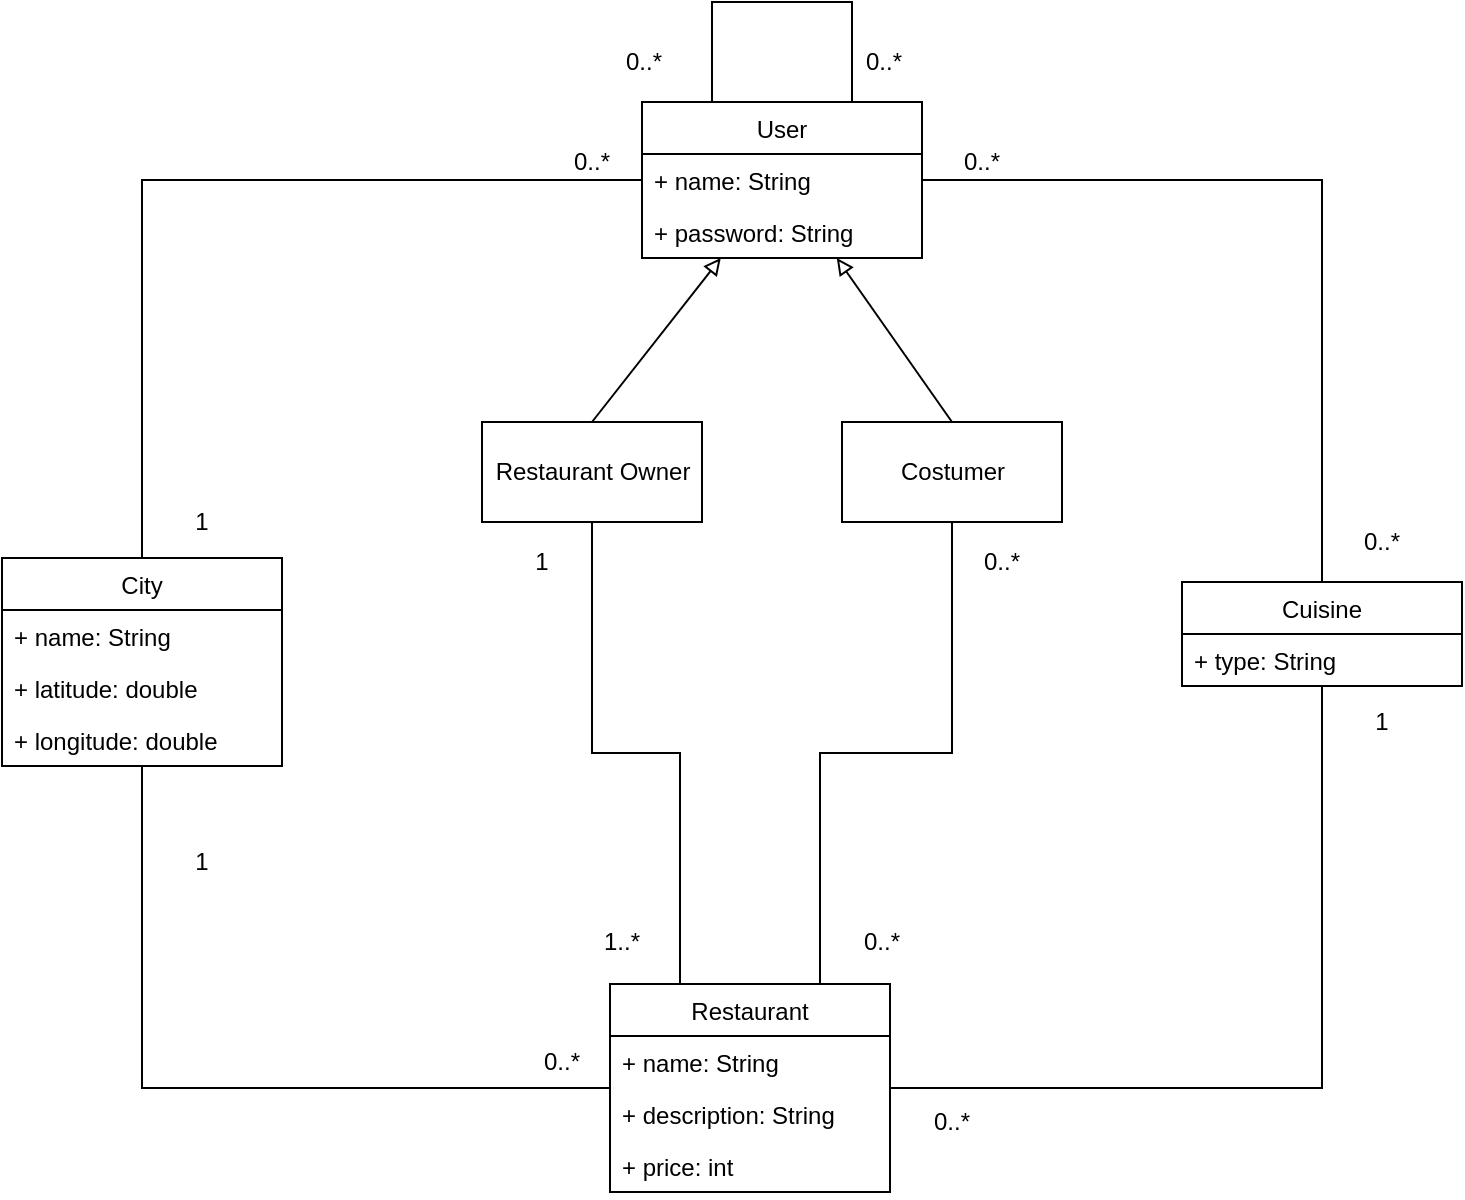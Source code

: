 <mxfile version="12.1.0" type="device" pages="3"><diagram id="7zDVnnWjsR-BoNhKVwcQ" name="Page-1"><mxGraphModel dx="1681" dy="1659" grid="1" gridSize="10" guides="1" tooltips="1" connect="1" arrows="1" fold="1" page="1" pageScale="1" pageWidth="827" pageHeight="1169" math="0" shadow="0"><root><mxCell id="0"/><mxCell id="1" parent="0"/><mxCell id="i-cu7JivkZhU1WcwD_Rd-4" style="edgeStyle=none;rounded=0;orthogonalLoop=1;jettySize=auto;html=1;exitX=0.5;exitY=0;exitDx=0;exitDy=0;endArrow=block;endFill=0;fontSize=12;" parent="1" source="i-cu7JivkZhU1WcwD_Rd-2" target="jAowE2UNMXIYMA4io6as-1" edge="1"><mxGeometry relative="1" as="geometry"/></mxCell><mxCell id="i-cu7JivkZhU1WcwD_Rd-2" value="Restaurant Owner" style="html=1;fontSize=12;" parent="1" vertex="1"><mxGeometry x="210" y="200" width="110" height="50" as="geometry"/></mxCell><mxCell id="i-cu7JivkZhU1WcwD_Rd-5" style="edgeStyle=none;rounded=0;orthogonalLoop=1;jettySize=auto;html=1;exitX=0.5;exitY=0;exitDx=0;exitDy=0;endArrow=block;endFill=0;fontSize=12;" parent="1" source="i-cu7JivkZhU1WcwD_Rd-3" target="jAowE2UNMXIYMA4io6as-1" edge="1"><mxGeometry relative="1" as="geometry"/></mxCell><mxCell id="i-cu7JivkZhU1WcwD_Rd-3" value="Costumer" style="html=1;fontSize=12;" parent="1" vertex="1"><mxGeometry x="390" y="200" width="110" height="50" as="geometry"/></mxCell><mxCell id="i-cu7JivkZhU1WcwD_Rd-10" style="edgeStyle=orthogonalEdgeStyle;rounded=0;orthogonalLoop=1;jettySize=auto;html=1;exitX=1;exitY=0.5;exitDx=0;exitDy=0;endArrow=none;endFill=0;fontSize=12;" parent="1" source="jAowE2UNMXIYMA4io6as-1" target="jAowE2UNMXIYMA4io6as-13" edge="1"><mxGeometry relative="1" as="geometry"/></mxCell><mxCell id="i-cu7JivkZhU1WcwD_Rd-11" style="edgeStyle=orthogonalEdgeStyle;rounded=0;orthogonalLoop=1;jettySize=auto;html=1;exitX=0;exitY=0.5;exitDx=0;exitDy=0;endArrow=none;endFill=0;fontSize=12;" parent="1" source="jAowE2UNMXIYMA4io6as-1" target="jAowE2UNMXIYMA4io6as-9" edge="1"><mxGeometry relative="1" as="geometry"/></mxCell><mxCell id="jAowE2UNMXIYMA4io6as-1" value="User" style="swimlane;fontStyle=0;childLayout=stackLayout;horizontal=1;startSize=26;fillColor=none;horizontalStack=0;resizeParent=1;resizeParentMax=0;resizeLast=0;collapsible=1;marginBottom=0;" parent="1" vertex="1"><mxGeometry x="290" y="40" width="140" height="78" as="geometry"/></mxCell><mxCell id="jAowE2UNMXIYMA4io6as-2" value="+ name: String " style="text;strokeColor=none;fillColor=none;align=left;verticalAlign=top;spacingLeft=4;spacingRight=4;overflow=hidden;rotatable=0;points=[[0,0.5],[1,0.5]];portConstraint=eastwest;" parent="jAowE2UNMXIYMA4io6as-1" vertex="1"><mxGeometry y="26" width="140" height="26" as="geometry"/></mxCell><mxCell id="jAowE2UNMXIYMA4io6as-3" value="+ password: String" style="text;strokeColor=none;fillColor=none;align=left;verticalAlign=top;spacingLeft=4;spacingRight=4;overflow=hidden;rotatable=0;points=[[0,0.5],[1,0.5]];portConstraint=eastwest;" parent="jAowE2UNMXIYMA4io6as-1" vertex="1"><mxGeometry y="52" width="140" height="26" as="geometry"/></mxCell><mxCell id="i-cu7JivkZhU1WcwD_Rd-6" style="edgeStyle=orthogonalEdgeStyle;rounded=0;orthogonalLoop=1;jettySize=auto;html=1;exitX=0.25;exitY=0;exitDx=0;exitDy=0;entryX=0.5;entryY=1;entryDx=0;entryDy=0;endArrow=none;endFill=0;fontSize=12;" parent="1" source="jAowE2UNMXIYMA4io6as-5" target="i-cu7JivkZhU1WcwD_Rd-2" edge="1"><mxGeometry relative="1" as="geometry"/></mxCell><mxCell id="i-cu7JivkZhU1WcwD_Rd-7" style="edgeStyle=orthogonalEdgeStyle;rounded=0;orthogonalLoop=1;jettySize=auto;html=1;exitX=0.75;exitY=0;exitDx=0;exitDy=0;entryX=0.5;entryY=1;entryDx=0;entryDy=0;endArrow=none;endFill=0;fontSize=12;" parent="1" source="jAowE2UNMXIYMA4io6as-5" target="i-cu7JivkZhU1WcwD_Rd-3" edge="1"><mxGeometry relative="1" as="geometry"/></mxCell><mxCell id="i-cu7JivkZhU1WcwD_Rd-8" style="edgeStyle=orthogonalEdgeStyle;rounded=0;orthogonalLoop=1;jettySize=auto;html=1;exitX=1;exitY=0.5;exitDx=0;exitDy=0;endArrow=none;endFill=0;fontSize=12;" parent="1" source="jAowE2UNMXIYMA4io6as-5" target="jAowE2UNMXIYMA4io6as-13" edge="1"><mxGeometry relative="1" as="geometry"/></mxCell><mxCell id="i-cu7JivkZhU1WcwD_Rd-9" style="edgeStyle=orthogonalEdgeStyle;rounded=0;orthogonalLoop=1;jettySize=auto;html=1;exitX=0;exitY=0.5;exitDx=0;exitDy=0;endArrow=none;endFill=0;fontSize=12;" parent="1" source="jAowE2UNMXIYMA4io6as-5" target="jAowE2UNMXIYMA4io6as-9" edge="1"><mxGeometry relative="1" as="geometry"/></mxCell><mxCell id="jAowE2UNMXIYMA4io6as-5" value="Restaurant" style="swimlane;fontStyle=0;childLayout=stackLayout;horizontal=1;startSize=26;fillColor=none;horizontalStack=0;resizeParent=1;resizeParentMax=0;resizeLast=0;collapsible=1;marginBottom=0;" parent="1" vertex="1"><mxGeometry x="274" y="481" width="140" height="104" as="geometry"/></mxCell><mxCell id="jAowE2UNMXIYMA4io6as-6" value="+ name: String" style="text;strokeColor=none;fillColor=none;align=left;verticalAlign=top;spacingLeft=4;spacingRight=4;overflow=hidden;rotatable=0;points=[[0,0.5],[1,0.5]];portConstraint=eastwest;" parent="jAowE2UNMXIYMA4io6as-5" vertex="1"><mxGeometry y="26" width="140" height="26" as="geometry"/></mxCell><mxCell id="jAowE2UNMXIYMA4io6as-7" value="+ description: String" style="text;strokeColor=none;fillColor=none;align=left;verticalAlign=top;spacingLeft=4;spacingRight=4;overflow=hidden;rotatable=0;points=[[0,0.5],[1,0.5]];portConstraint=eastwest;" parent="jAowE2UNMXIYMA4io6as-5" vertex="1"><mxGeometry y="52" width="140" height="26" as="geometry"/></mxCell><mxCell id="jAowE2UNMXIYMA4io6as-8" value="+ price: int" style="text;strokeColor=none;fillColor=none;align=left;verticalAlign=top;spacingLeft=4;spacingRight=4;overflow=hidden;rotatable=0;points=[[0,0.5],[1,0.5]];portConstraint=eastwest;" parent="jAowE2UNMXIYMA4io6as-5" vertex="1"><mxGeometry y="78" width="140" height="26" as="geometry"/></mxCell><mxCell id="jAowE2UNMXIYMA4io6as-9" value="City" style="swimlane;fontStyle=0;childLayout=stackLayout;horizontal=1;startSize=26;fillColor=none;horizontalStack=0;resizeParent=1;resizeParentMax=0;resizeLast=0;collapsible=1;marginBottom=0;" parent="1" vertex="1"><mxGeometry x="-30" y="268" width="140" height="104" as="geometry"/></mxCell><mxCell id="jAowE2UNMXIYMA4io6as-10" value="+ name: String" style="text;strokeColor=none;fillColor=none;align=left;verticalAlign=top;spacingLeft=4;spacingRight=4;overflow=hidden;rotatable=0;points=[[0,0.5],[1,0.5]];portConstraint=eastwest;" parent="jAowE2UNMXIYMA4io6as-9" vertex="1"><mxGeometry y="26" width="140" height="26" as="geometry"/></mxCell><mxCell id="jAowE2UNMXIYMA4io6as-11" value="+ latitude: double" style="text;strokeColor=none;fillColor=none;align=left;verticalAlign=top;spacingLeft=4;spacingRight=4;overflow=hidden;rotatable=0;points=[[0,0.5],[1,0.5]];portConstraint=eastwest;" parent="jAowE2UNMXIYMA4io6as-9" vertex="1"><mxGeometry y="52" width="140" height="26" as="geometry"/></mxCell><mxCell id="jAowE2UNMXIYMA4io6as-12" value="+ longitude: double" style="text;strokeColor=none;fillColor=none;align=left;verticalAlign=top;spacingLeft=4;spacingRight=4;overflow=hidden;rotatable=0;points=[[0,0.5],[1,0.5]];portConstraint=eastwest;" parent="jAowE2UNMXIYMA4io6as-9" vertex="1"><mxGeometry y="78" width="140" height="26" as="geometry"/></mxCell><mxCell id="jAowE2UNMXIYMA4io6as-13" value="Cuisine" style="swimlane;fontStyle=0;childLayout=stackLayout;horizontal=1;startSize=26;fillColor=none;horizontalStack=0;resizeParent=1;resizeParentMax=0;resizeLast=0;collapsible=1;marginBottom=0;" parent="1" vertex="1"><mxGeometry x="560" y="280" width="140" height="52" as="geometry"/></mxCell><mxCell id="jAowE2UNMXIYMA4io6as-14" value="+ type: String" style="text;strokeColor=none;fillColor=none;align=left;verticalAlign=top;spacingLeft=4;spacingRight=4;overflow=hidden;rotatable=0;points=[[0,0.5],[1,0.5]];portConstraint=eastwest;" parent="jAowE2UNMXIYMA4io6as-13" vertex="1"><mxGeometry y="26" width="140" height="26" as="geometry"/></mxCell><mxCell id="i-cu7JivkZhU1WcwD_Rd-14" value="0..*" style="text;html=1;strokeColor=none;fillColor=none;align=center;verticalAlign=middle;whiteSpace=wrap;rounded=0;fontSize=12;" parent="1" vertex="1"><mxGeometry x="245" y="60" width="40" height="20" as="geometry"/></mxCell><mxCell id="i-cu7JivkZhU1WcwD_Rd-17" value="0..*" style="text;html=1;strokeColor=none;fillColor=none;align=center;verticalAlign=middle;whiteSpace=wrap;rounded=0;fontSize=12;" parent="1" vertex="1"><mxGeometry x="230" y="510" width="40" height="20" as="geometry"/></mxCell><mxCell id="i-cu7JivkZhU1WcwD_Rd-19" value="0..*" style="text;html=1;strokeColor=none;fillColor=none;align=center;verticalAlign=middle;whiteSpace=wrap;rounded=0;fontSize=12;" parent="1" vertex="1"><mxGeometry x="450" y="260" width="40" height="20" as="geometry"/></mxCell><mxCell id="i-cu7JivkZhU1WcwD_Rd-20" value="1" style="text;html=1;strokeColor=none;fillColor=none;align=center;verticalAlign=middle;whiteSpace=wrap;rounded=0;fontSize=12;" parent="1" vertex="1"><mxGeometry x="50" y="410" width="40" height="20" as="geometry"/></mxCell><mxCell id="i-cu7JivkZhU1WcwD_Rd-21" value="1" style="text;html=1;strokeColor=none;fillColor=none;align=center;verticalAlign=middle;whiteSpace=wrap;rounded=0;fontSize=12;" parent="1" vertex="1"><mxGeometry x="50" y="240" width="40" height="20" as="geometry"/></mxCell><mxCell id="i-cu7JivkZhU1WcwD_Rd-22" value="1..*" style="text;html=1;strokeColor=none;fillColor=none;align=center;verticalAlign=middle;whiteSpace=wrap;rounded=0;fontSize=12;" parent="1" vertex="1"><mxGeometry x="260" y="450" width="40" height="20" as="geometry"/></mxCell><mxCell id="i-cu7JivkZhU1WcwD_Rd-23" value="1" style="text;html=1;strokeColor=none;fillColor=none;align=center;verticalAlign=middle;whiteSpace=wrap;rounded=0;fontSize=12;" parent="1" vertex="1"><mxGeometry x="220" y="260" width="40" height="20" as="geometry"/></mxCell><mxCell id="i-cu7JivkZhU1WcwD_Rd-24" value="0..*" style="text;html=1;strokeColor=none;fillColor=none;align=center;verticalAlign=middle;whiteSpace=wrap;rounded=0;fontSize=12;" parent="1" vertex="1"><mxGeometry x="390" y="450" width="40" height="20" as="geometry"/></mxCell><mxCell id="i-cu7JivkZhU1WcwD_Rd-26" value="0..*" style="text;html=1;strokeColor=none;fillColor=none;align=center;verticalAlign=middle;whiteSpace=wrap;rounded=0;fontSize=12;" parent="1" vertex="1"><mxGeometry x="440" y="60" width="40" height="20" as="geometry"/></mxCell><mxCell id="i-cu7JivkZhU1WcwD_Rd-27" value="0..*" style="text;html=1;strokeColor=none;fillColor=none;align=center;verticalAlign=middle;whiteSpace=wrap;rounded=0;fontSize=12;" parent="1" vertex="1"><mxGeometry x="640" y="250" width="40" height="20" as="geometry"/></mxCell><mxCell id="i-cu7JivkZhU1WcwD_Rd-28" value="1" style="text;html=1;strokeColor=none;fillColor=none;align=center;verticalAlign=middle;whiteSpace=wrap;rounded=0;fontSize=12;" parent="1" vertex="1"><mxGeometry x="640" y="340" width="40" height="20" as="geometry"/></mxCell><mxCell id="i-cu7JivkZhU1WcwD_Rd-29" value="0..*" style="text;html=1;strokeColor=none;fillColor=none;align=center;verticalAlign=middle;whiteSpace=wrap;rounded=0;fontSize=12;" parent="1" vertex="1"><mxGeometry x="425" y="540" width="40" height="20" as="geometry"/></mxCell><mxCell id="y_-QGrZcyqDYWiW5Sh1V-2" value="" style="endArrow=none;html=1;rounded=0;entryX=0.75;entryY=0;entryDx=0;entryDy=0;exitX=0.25;exitY=0;exitDx=0;exitDy=0;" edge="1" parent="1" source="jAowE2UNMXIYMA4io6as-1" target="jAowE2UNMXIYMA4io6as-1"><mxGeometry width="50" height="50" relative="1" as="geometry"><mxPoint x="-30" y="660" as="sourcePoint"/><mxPoint x="20" y="610" as="targetPoint"/><Array as="points"><mxPoint x="325" y="-10"/><mxPoint x="350" y="-10"/><mxPoint x="395" y="-10"/></Array></mxGeometry></mxCell><mxCell id="y_-QGrZcyqDYWiW5Sh1V-3" value="0..*" style="text;html=1;resizable=0;points=[];autosize=1;align=left;verticalAlign=top;spacingTop=-4;" vertex="1" parent="1"><mxGeometry x="400" y="10" width="30" height="20" as="geometry"/></mxCell><mxCell id="y_-QGrZcyqDYWiW5Sh1V-4" value="0..*" style="text;html=1;resizable=0;points=[];autosize=1;align=left;verticalAlign=top;spacingTop=-4;" vertex="1" parent="1"><mxGeometry x="280" y="10" width="30" height="20" as="geometry"/></mxCell></root></mxGraphModel></diagram><diagram id="j9z_PGVBzaC0-V9ysHHA" name="Page-2">&#xa;    <mxGraphModel dx="2357" dy="1263" grid="1" gridSize="10" guides="1" tooltips="1" connect="1" arrows="1" fold="1" page="1" pageScale="1" pageWidth="827" pageHeight="1169" math="0" shadow="0">&#xa;      <root>&#xa;        <mxCell id="5zPHV9qzRJgmZAfULTGl-0"/>&#xa;        <mxCell id="5zPHV9qzRJgmZAfULTGl-1" parent="5zPHV9qzRJgmZAfULTGl-0"/>&#xa;        <mxCell id="0Nx5tK7zfX6LpTETbN9F-27" style="edgeStyle=none;rounded=0;orthogonalLoop=1;jettySize=auto;html=1;endArrow=none;endFill=0;strokeWidth=2;" edge="1" parent="5zPHV9qzRJgmZAfULTGl-1" source="5zPHV9qzRJgmZAfULTGl-3" target="5zPHV9qzRJgmZAfULTGl-10">&#xa;          <mxGeometry relative="1" as="geometry"/>&#xa;        </mxCell>&#xa;        <mxCell id="0Nx5tK7zfX6LpTETbN9F-37" style="edgeStyle=none;rounded=0;orthogonalLoop=1;jettySize=auto;html=1;endArrow=block;endFill=0;strokeWidth=1;endSize=12;" edge="1" parent="5zPHV9qzRJgmZAfULTGl-1" source="5zPHV9qzRJgmZAfULTGl-3" target="5zPHV9qzRJgmZAfULTGl-4">&#xa;          <mxGeometry relative="1" as="geometry"/>&#xa;        </mxCell>&#xa;        <mxCell id="5zPHV9qzRJgmZAfULTGl-3" value="Restaurant&lt;br&gt;Owner" style="shape=umlActor;verticalLabelPosition=bottom;labelBackgroundColor=#ffffff;verticalAlign=top;html=1;" parent="5zPHV9qzRJgmZAfULTGl-1" vertex="1">&#xa;          <mxGeometry x="30" y="310" width="30" height="60" as="geometry"/>&#xa;        </mxCell>&#xa;        <mxCell id="0Nx5tK7zfX6LpTETbN9F-28" style="edgeStyle=none;rounded=0;orthogonalLoop=1;jettySize=auto;html=1;endArrow=none;endFill=0;strokeWidth=2;" edge="1" parent="5zPHV9qzRJgmZAfULTGl-1" source="5zPHV9qzRJgmZAfULTGl-4" target="qz7VxkIkBpoKN-4RH5xL-10">&#xa;          <mxGeometry relative="1" as="geometry"/>&#xa;        </mxCell>&#xa;        <mxCell id="0Nx5tK7zfX6LpTETbN9F-29" style="edgeStyle=none;rounded=0;orthogonalLoop=1;jettySize=auto;html=1;endArrow=none;endFill=0;strokeWidth=2;" edge="1" parent="5zPHV9qzRJgmZAfULTGl-1" source="5zPHV9qzRJgmZAfULTGl-4" target="5zPHV9qzRJgmZAfULTGl-11">&#xa;          <mxGeometry relative="1" as="geometry"/>&#xa;        </mxCell>&#xa;        <mxCell id="0Nx5tK7zfX6LpTETbN9F-30" style="edgeStyle=none;rounded=0;orthogonalLoop=1;jettySize=auto;html=1;endArrow=none;endFill=0;strokeWidth=2;" edge="1" parent="5zPHV9qzRJgmZAfULTGl-1" source="5zPHV9qzRJgmZAfULTGl-4" target="5zPHV9qzRJgmZAfULTGl-12">&#xa;          <mxGeometry relative="1" as="geometry"/>&#xa;        </mxCell>&#xa;        <mxCell id="0Nx5tK7zfX6LpTETbN9F-31" style="edgeStyle=none;rounded=0;orthogonalLoop=1;jettySize=auto;html=1;endArrow=none;endFill=0;strokeWidth=2;" edge="1" parent="5zPHV9qzRJgmZAfULTGl-1" source="5zPHV9qzRJgmZAfULTGl-4" target="Tm_T-q_GC3cHI-UwzK1D-0">&#xa;          <mxGeometry relative="1" as="geometry"/>&#xa;        </mxCell>&#xa;        <mxCell id="0Nx5tK7zfX6LpTETbN9F-32" style="edgeStyle=none;rounded=0;orthogonalLoop=1;jettySize=auto;html=1;endArrow=none;endFill=0;strokeWidth=2;" edge="1" parent="5zPHV9qzRJgmZAfULTGl-1" source="5zPHV9qzRJgmZAfULTGl-4" target="zyFbjTyeilTEmmRpHfqy-16">&#xa;          <mxGeometry relative="1" as="geometry"/>&#xa;        </mxCell>&#xa;        <mxCell id="0Nx5tK7zfX6LpTETbN9F-33" style="edgeStyle=none;rounded=0;orthogonalLoop=1;jettySize=auto;html=1;endArrow=none;endFill=0;strokeWidth=2;" edge="1" parent="5zPHV9qzRJgmZAfULTGl-1" source="5zPHV9qzRJgmZAfULTGl-4" target="zyFbjTyeilTEmmRpHfqy-17">&#xa;          <mxGeometry relative="1" as="geometry"/>&#xa;        </mxCell>&#xa;        <mxCell id="5zPHV9qzRJgmZAfULTGl-4" value="User" style="shape=umlActor;verticalLabelPosition=bottom;labelBackgroundColor=#ffffff;verticalAlign=top;html=1;" parent="5zPHV9qzRJgmZAfULTGl-1" vertex="1">&#xa;          <mxGeometry x="120" y="500" width="30" height="60" as="geometry"/>&#xa;        </mxCell>&#xa;        <mxCell id="0Nx5tK7zfX6LpTETbN9F-16" value="&amp;lt;&amp;lt;include&amp;gt;&amp;gt;" style="edgeStyle=none;rounded=0;orthogonalLoop=1;jettySize=auto;html=1;" edge="1" parent="5zPHV9qzRJgmZAfULTGl-1" source="5zPHV9qzRJgmZAfULTGl-10" target="5zPHV9qzRJgmZAfULTGl-16">&#xa;          <mxGeometry relative="1" as="geometry"/>&#xa;        </mxCell>&#xa;        <mxCell id="5zPHV9qzRJgmZAfULTGl-10" value="Add Restaurant" style="ellipse;whiteSpace=wrap;html=1;fontSize=12;fillColor=#dae8fc;strokeColor=#6c8ebf;" parent="5zPHV9qzRJgmZAfULTGl-1" vertex="1">&#xa;          <mxGeometry x="40" y="140" width="140" height="70" as="geometry"/>&#xa;        </mxCell>&#xa;        <mxCell id="5zPHV9qzRJgmZAfULTGl-11" value="Register" style="ellipse;whiteSpace=wrap;html=1;fontSize=12;fillColor=#dae8fc;strokeColor=#6c8ebf;" parent="5zPHV9qzRJgmZAfULTGl-1" vertex="1">&#xa;          <mxGeometry x="230" y="360" width="140" height="70" as="geometry"/>&#xa;        </mxCell>&#xa;        <mxCell id="5zPHV9qzRJgmZAfULTGl-12" value="Login/Logout" style="ellipse;whiteSpace=wrap;html=1;fontSize=12;fillColor=#dae8fc;strokeColor=#6c8ebf;" parent="5zPHV9qzRJgmZAfULTGl-1" vertex="1">&#xa;          <mxGeometry x="280" y="450" width="140" height="70" as="geometry"/>&#xa;        </mxCell>&#xa;        <mxCell id="5zPHV9qzRJgmZAfULTGl-16" value="View Restaurant" style="ellipse;whiteSpace=wrap;html=1;fontSize=12;fillColor=#dae8fc;strokeColor=#6c8ebf;" parent="5zPHV9qzRJgmZAfULTGl-1" vertex="1">&#xa;          <mxGeometry x="310" y="130" width="140" height="70" as="geometry"/>&#xa;        </mxCell>&#xa;        <mxCell id="0Nx5tK7zfX6LpTETbN9F-2" value="&amp;lt;&amp;lt;extend&amp;gt;&amp;gt;" style="edgeStyle=none;rounded=0;orthogonalLoop=1;jettySize=auto;html=1;dashed=1;" edge="1" parent="5zPHV9qzRJgmZAfULTGl-1" source="5zPHV9qzRJgmZAfULTGl-17" target="5zPHV9qzRJgmZAfULTGl-16">&#xa;          <mxGeometry relative="1" as="geometry"/>&#xa;        </mxCell>&#xa;        <mxCell id="5zPHV9qzRJgmZAfULTGl-17" value="Edit Restaurant" style="ellipse;whiteSpace=wrap;html=1;fontSize=12;fillColor=#d5e8d4;strokeColor=#82b366;" parent="5zPHV9qzRJgmZAfULTGl-1" vertex="1">&#xa;          <mxGeometry x="500" y="10" width="140" height="70" as="geometry"/>&#xa;        </mxCell>&#xa;        <mxCell id="0Nx5tK7zfX6LpTETbN9F-3" value="&amp;lt;&amp;lt;extend&amp;gt;&amp;gt;" style="edgeStyle=none;rounded=0;orthogonalLoop=1;jettySize=auto;html=1;dashed=1;" edge="1" parent="5zPHV9qzRJgmZAfULTGl-1" source="5zPHV9qzRJgmZAfULTGl-22" target="5zPHV9qzRJgmZAfULTGl-16">&#xa;          <mxGeometry relative="1" as="geometry"/>&#xa;        </mxCell>&#xa;        <mxCell id="5zPHV9qzRJgmZAfULTGl-22" value="Delete Restaurant" style="ellipse;whiteSpace=wrap;html=1;fontSize=12;fillColor=#d5e8d4;strokeColor=#82b366;" parent="5zPHV9qzRJgmZAfULTGl-1" vertex="1">&#xa;          <mxGeometry x="560" y="90" width="140" height="70" as="geometry"/>&#xa;        </mxCell>&#xa;        <mxCell id="0Nx5tK7zfX6LpTETbN9F-19" value="&amp;lt;&amp;lt;include&amp;gt;&amp;gt;" style="edgeStyle=none;rounded=0;orthogonalLoop=1;jettySize=auto;html=1;" edge="1" parent="5zPHV9qzRJgmZAfULTGl-1" source="Tm_T-q_GC3cHI-UwzK1D-0" target="Tm_T-q_GC3cHI-UwzK1D-1">&#xa;          <mxGeometry relative="1" as="geometry"/>&#xa;        </mxCell>&#xa;        <mxCell id="Tm_T-q_GC3cHI-UwzK1D-0" value="Browse User&amp;nbsp;" style="ellipse;whiteSpace=wrap;html=1;fontSize=12;fillColor=#dae8fc;strokeColor=#6c8ebf;" parent="5zPHV9qzRJgmZAfULTGl-1" vertex="1">&#xa;          <mxGeometry x="300" y="540" width="140" height="70" as="geometry"/>&#xa;        </mxCell>&#xa;        <mxCell id="0Nx5tK7zfX6LpTETbN9F-20" value="&amp;lt;&amp;lt;include&amp;gt;&amp;gt;" style="edgeStyle=none;rounded=0;orthogonalLoop=1;jettySize=auto;html=1;" edge="1" parent="5zPHV9qzRJgmZAfULTGl-1" source="Tm_T-q_GC3cHI-UwzK1D-1" target="qz7VxkIkBpoKN-4RH5xL-1">&#xa;          <mxGeometry relative="1" as="geometry"/>&#xa;        </mxCell>&#xa;        <mxCell id="Tm_T-q_GC3cHI-UwzK1D-1" value="Find User" style="ellipse;whiteSpace=wrap;html=1;fontSize=12;fillColor=#dae8fc;strokeColor=#6c8ebf;" parent="5zPHV9qzRJgmZAfULTGl-1" vertex="1">&#xa;          <mxGeometry x="470" y="630" width="140" height="70" as="geometry"/>&#xa;        </mxCell>&#xa;        <mxCell id="0Nx5tK7zfX6LpTETbN9F-9" value="&amp;lt;&amp;lt;extend&amp;gt;&amp;gt;" style="edgeStyle=none;rounded=0;orthogonalLoop=1;jettySize=auto;html=1;dashed=1;" edge="1" parent="5zPHV9qzRJgmZAfULTGl-1" source="Tm_T-q_GC3cHI-UwzK1D-3" target="Tm_T-q_GC3cHI-UwzK1D-1">&#xa;          <mxGeometry relative="1" as="geometry"/>&#xa;        </mxCell>&#xa;        <mxCell id="Tm_T-q_GC3cHI-UwzK1D-3" value="Set User Parameter:&lt;br&gt;username" style="ellipse;whiteSpace=wrap;html=1;fontSize=12;fillColor=#d5e8d4;strokeColor=#82b366;" parent="5zPHV9qzRJgmZAfULTGl-1" vertex="1">&#xa;          <mxGeometry x="640" y="490" width="140" height="70" as="geometry"/>&#xa;        </mxCell>&#xa;        <mxCell id="qz7VxkIkBpoKN-4RH5xL-1" value="View User" style="ellipse;whiteSpace=wrap;html=1;fontSize=12;fillColor=#dae8fc;strokeColor=#6c8ebf;" parent="5zPHV9qzRJgmZAfULTGl-1" vertex="1">&#xa;          <mxGeometry x="460" y="480" width="140" height="70" as="geometry"/>&#xa;        </mxCell>&#xa;        <mxCell id="0Nx5tK7zfX6LpTETbN9F-6" value="&amp;lt;&amp;lt;extend&amp;gt;&amp;gt;" style="edgeStyle=none;rounded=0;orthogonalLoop=1;jettySize=auto;html=1;dashed=1;" edge="1" parent="5zPHV9qzRJgmZAfULTGl-1" source="qz7VxkIkBpoKN-4RH5xL-3" target="qz7VxkIkBpoKN-4RH5xL-1">&#xa;          <mxGeometry relative="1" as="geometry"/>&#xa;        </mxCell>&#xa;        <mxCell id="qz7VxkIkBpoKN-4RH5xL-3" value="Follow User" style="ellipse;whiteSpace=wrap;html=1;fontSize=12;fillColor=#d5e8d4;strokeColor=#82b366;" parent="5zPHV9qzRJgmZAfULTGl-1" vertex="1">&#xa;          <mxGeometry x="437" y="340" width="140" height="70" as="geometry"/>&#xa;        </mxCell>&#xa;        <mxCell id="0Nx5tK7zfX6LpTETbN9F-7" value="&amp;lt;&amp;lt;extend&amp;gt;&amp;gt;" style="edgeStyle=none;rounded=0;orthogonalLoop=1;jettySize=auto;html=1;dashed=1;" edge="1" parent="5zPHV9qzRJgmZAfULTGl-1" source="qz7VxkIkBpoKN-4RH5xL-4" target="qz7VxkIkBpoKN-4RH5xL-1">&#xa;          <mxGeometry relative="1" as="geometry"/>&#xa;        </mxCell>&#xa;        <mxCell id="qz7VxkIkBpoKN-4RH5xL-4" value="Unfollow User" style="ellipse;whiteSpace=wrap;html=1;fontSize=12;fillColor=#d5e8d4;strokeColor=#82b366;" parent="5zPHV9qzRJgmZAfULTGl-1" vertex="1">&#xa;          <mxGeometry x="610" y="360" width="140" height="70" as="geometry"/>&#xa;        </mxCell>&#xa;        <mxCell id="0Nx5tK7zfX6LpTETbN9F-17" value="&amp;lt;&amp;lt;include&amp;gt;&amp;gt;" style="edgeStyle=none;rounded=0;orthogonalLoop=1;jettySize=auto;html=1;" edge="1" parent="5zPHV9qzRJgmZAfULTGl-1" source="qz7VxkIkBpoKN-4RH5xL-10" target="qz7VxkIkBpoKN-4RH5xL-11">&#xa;          <mxGeometry relative="1" as="geometry"/>&#xa;        </mxCell>&#xa;        <mxCell id="qz7VxkIkBpoKN-4RH5xL-10" value="Browse Restaurant" style="ellipse;whiteSpace=wrap;html=1;fontSize=12;fillColor=#dae8fc;strokeColor=#6c8ebf;" parent="5zPHV9qzRJgmZAfULTGl-1" vertex="1">&#xa;          <mxGeometry x="160" y="190" width="140" height="70" as="geometry"/>&#xa;        </mxCell>&#xa;        <mxCell id="0Nx5tK7zfX6LpTETbN9F-18" value="&amp;lt;&amp;lt;include&amp;gt;&amp;gt;" style="edgeStyle=none;rounded=0;orthogonalLoop=1;jettySize=auto;html=1;" edge="1" parent="5zPHV9qzRJgmZAfULTGl-1" source="qz7VxkIkBpoKN-4RH5xL-11" target="5zPHV9qzRJgmZAfULTGl-16">&#xa;          <mxGeometry relative="1" as="geometry"/>&#xa;        </mxCell>&#xa;        <mxCell id="qz7VxkIkBpoKN-4RH5xL-11" value="Find Restaurant" style="ellipse;whiteSpace=wrap;html=1;fontSize=12;fillColor=#dae8fc;strokeColor=#6c8ebf;" parent="5zPHV9qzRJgmZAfULTGl-1" vertex="1">&#xa;          <mxGeometry x="320" y="280" width="140" height="70" as="geometry"/>&#xa;        </mxCell>&#xa;        <mxCell id="0Nx5tK7zfX6LpTETbN9F-5" value="&amp;lt;&amp;lt;extend&amp;gt;&amp;gt;" style="edgeStyle=none;rounded=0;orthogonalLoop=1;jettySize=auto;html=1;dashed=1;" edge="1" parent="5zPHV9qzRJgmZAfULTGl-1" source="qz7VxkIkBpoKN-4RH5xL-16" target="qz7VxkIkBpoKN-4RH5xL-11">&#xa;          <mxGeometry relative="1" as="geometry"/>&#xa;        </mxCell>&#xa;        <mxCell id="qz7VxkIkBpoKN-4RH5xL-16" value="Set Restaurant Parameter:&lt;br&gt;name" style="ellipse;whiteSpace=wrap;html=1;fontSize=12;fillColor=#d5e8d4;strokeColor=#82b366;" parent="5zPHV9qzRJgmZAfULTGl-1" vertex="1">&#xa;          <mxGeometry x="577" y="239.54" width="160" height="70" as="geometry"/>&#xa;        </mxCell>&#xa;        <mxCell id="0Nx5tK7zfX6LpTETbN9F-4" value="&amp;lt;&amp;lt;extend&amp;gt;&amp;gt;" style="edgeStyle=none;rounded=0;orthogonalLoop=1;jettySize=auto;html=1;dashed=1;" edge="1" parent="5zPHV9qzRJgmZAfULTGl-1" source="qz7VxkIkBpoKN-4RH5xL-18" target="qz7VxkIkBpoKN-4RH5xL-11">&#xa;          <mxGeometry relative="1" as="geometry"/>&#xa;        </mxCell>&#xa;        <mxCell id="qz7VxkIkBpoKN-4RH5xL-18" value="Set Recommendation Parameter" style="ellipse;whiteSpace=wrap;html=1;fontSize=12;fillColor=#d5e8d4;strokeColor=#82b366;" parent="5zPHV9qzRJgmZAfULTGl-1" vertex="1">&#xa;          <mxGeometry x="470.08" y="170" width="169.92" height="69.54" as="geometry"/>&#xa;        </mxCell>&#xa;        <mxCell id="0Nx5tK7zfX6LpTETbN9F-1" value="&amp;lt;&amp;lt;extend&amp;gt;&amp;gt;" style="edgeStyle=none;rounded=0;orthogonalLoop=1;jettySize=auto;html=1;dashed=1;" edge="1" parent="5zPHV9qzRJgmZAfULTGl-1" source="mLJORztHTTyIW33B8l6V-0" target="5zPHV9qzRJgmZAfULTGl-16">&#xa;          <mxGeometry relative="1" as="geometry"/>&#xa;        </mxCell>&#xa;        <mxCell id="mLJORztHTTyIW33B8l6V-0" value="Put/Remove like to Restaurant" style="ellipse;whiteSpace=wrap;html=1;fontSize=12;fillColor=#d5e8d4;strokeColor=#82b366;" parent="5zPHV9qzRJgmZAfULTGl-1" vertex="1">&#xa;          <mxGeometry x="330" width="140" height="70" as="geometry"/>&#xa;        </mxCell>&#xa;        <mxCell id="0Nx5tK7zfX6LpTETbN9F-8" value="&amp;lt;&amp;lt;extend&amp;gt;&amp;gt;" style="edgeStyle=none;rounded=0;orthogonalLoop=1;jettySize=auto;html=1;dashed=1;" edge="1" parent="5zPHV9qzRJgmZAfULTGl-1" source="zyFbjTyeilTEmmRpHfqy-1" target="Tm_T-q_GC3cHI-UwzK1D-1">&#xa;          <mxGeometry relative="1" as="geometry"/>&#xa;        </mxCell>&#xa;        <mxCell id="zyFbjTyeilTEmmRpHfqy-1" value="Set Recommendation: Parameter" style="ellipse;whiteSpace=wrap;html=1;fontSize=12;fillColor=#d5e8d4;strokeColor=#82b366;" parent="5zPHV9qzRJgmZAfULTGl-1" vertex="1">&#xa;          <mxGeometry x="657" y="710" width="160" height="70" as="geometry"/>&#xa;        </mxCell>&#xa;        <mxCell id="0Nx5tK7zfX6LpTETbN9F-34" style="edgeStyle=none;rounded=0;orthogonalLoop=1;jettySize=auto;html=1;endArrow=none;endFill=0;strokeWidth=2;" edge="1" parent="5zPHV9qzRJgmZAfULTGl-1" source="zyFbjTyeilTEmmRpHfqy-2" target="zyFbjTyeilTEmmRpHfqy-6">&#xa;          <mxGeometry relative="1" as="geometry"/>&#xa;        </mxCell>&#xa;        <mxCell id="0Nx5tK7zfX6LpTETbN9F-35" style="edgeStyle=none;rounded=0;orthogonalLoop=1;jettySize=auto;html=1;endArrow=none;endFill=0;strokeWidth=2;" edge="1" parent="5zPHV9qzRJgmZAfULTGl-1" source="zyFbjTyeilTEmmRpHfqy-2" target="zyFbjTyeilTEmmRpHfqy-7">&#xa;          <mxGeometry relative="1" as="geometry"/>&#xa;        </mxCell>&#xa;        <mxCell id="0Nx5tK7zfX6LpTETbN9F-38" style="edgeStyle=none;rounded=0;orthogonalLoop=1;jettySize=auto;html=1;endArrow=block;endFill=0;endSize=12;strokeWidth=1;" edge="1" parent="5zPHV9qzRJgmZAfULTGl-1" source="zyFbjTyeilTEmmRpHfqy-2" target="5zPHV9qzRJgmZAfULTGl-4">&#xa;          <mxGeometry relative="1" as="geometry"/>&#xa;        </mxCell>&#xa;        <mxCell id="zyFbjTyeilTEmmRpHfqy-2" value="Admin" style="shape=umlActor;verticalLabelPosition=bottom;labelBackgroundColor=#ffffff;verticalAlign=top;html=1;" parent="5zPHV9qzRJgmZAfULTGl-1" vertex="1">&#xa;          <mxGeometry x="30" y="650" width="30" height="55" as="geometry"/>&#xa;        </mxCell>&#xa;        <mxCell id="0Nx5tK7zfX6LpTETbN9F-23" value="&amp;lt;&amp;lt;include&amp;gt;&amp;gt;" style="edgeStyle=none;rounded=0;orthogonalLoop=1;jettySize=auto;html=1;" edge="1" parent="5zPHV9qzRJgmZAfULTGl-1" source="zyFbjTyeilTEmmRpHfqy-6" target="zyFbjTyeilTEmmRpHfqy-11">&#xa;          <mxGeometry relative="1" as="geometry"/>&#xa;        </mxCell>&#xa;        <mxCell id="zyFbjTyeilTEmmRpHfqy-6" value="Add City" style="ellipse;whiteSpace=wrap;html=1;fontSize=12;fillColor=#dae8fc;strokeColor=#6c8ebf;" parent="5zPHV9qzRJgmZAfULTGl-1" vertex="1">&#xa;          <mxGeometry y="1029" width="140" height="70" as="geometry"/>&#xa;        </mxCell>&#xa;        <mxCell id="0Nx5tK7zfX6LpTETbN9F-26" value="&amp;lt;&amp;lt;include&amp;gt;&amp;gt;" style="edgeStyle=none;rounded=0;orthogonalLoop=1;jettySize=auto;html=1;" edge="1" parent="5zPHV9qzRJgmZAfULTGl-1" source="zyFbjTyeilTEmmRpHfqy-7" target="zyFbjTyeilTEmmRpHfqy-9">&#xa;          <mxGeometry relative="1" as="geometry"/>&#xa;        </mxCell>&#xa;        <mxCell id="zyFbjTyeilTEmmRpHfqy-7" value="Add Cuisine" style="ellipse;whiteSpace=wrap;html=1;fontSize=12;fillColor=#dae8fc;strokeColor=#6c8ebf;" parent="5zPHV9qzRJgmZAfULTGl-1" vertex="1">&#xa;          <mxGeometry x="90" y="920" width="140" height="70" as="geometry"/>&#xa;        </mxCell>&#xa;        <mxCell id="zyFbjTyeilTEmmRpHfqy-9" value="View Cuisine" style="ellipse;whiteSpace=wrap;html=1;fontSize=12;fillColor=#dae8fc;strokeColor=#6c8ebf;" parent="5zPHV9qzRJgmZAfULTGl-1" vertex="1">&#xa;          <mxGeometry x="360.0" y="880" width="140" height="70" as="geometry"/>&#xa;        </mxCell>&#xa;        <mxCell id="zyFbjTyeilTEmmRpHfqy-11" value="View City" style="ellipse;whiteSpace=wrap;html=1;fontSize=12;fillColor=#dae8fc;strokeColor=#6c8ebf;" parent="5zPHV9qzRJgmZAfULTGl-1" vertex="1">&#xa;          <mxGeometry x="460" y="1099" width="140" height="70" as="geometry"/>&#xa;        </mxCell>&#xa;        <mxCell id="0Nx5tK7zfX6LpTETbN9F-14" value="&amp;lt;&amp;lt;extend&amp;gt;&amp;gt;" style="edgeStyle=none;rounded=0;orthogonalLoop=1;jettySize=auto;html=1;dashed=1;" edge="1" parent="5zPHV9qzRJgmZAfULTGl-1" source="zyFbjTyeilTEmmRpHfqy-13" target="zyFbjTyeilTEmmRpHfqy-9">&#xa;          <mxGeometry relative="1" as="geometry"/>&#xa;        </mxCell>&#xa;        <mxCell id="zyFbjTyeilTEmmRpHfqy-13" value="Delete Cuisine" style="ellipse;whiteSpace=wrap;html=1;fontSize=12;fillColor=#d5e8d4;strokeColor=#82b366;" parent="5zPHV9qzRJgmZAfULTGl-1" vertex="1">&#xa;          <mxGeometry x="210" y="990" width="140" height="70" as="geometry"/>&#xa;        </mxCell>&#xa;        <mxCell id="0Nx5tK7zfX6LpTETbN9F-12" value="&amp;lt;&amp;lt;extend&amp;gt;&amp;gt;" style="edgeStyle=none;rounded=0;orthogonalLoop=1;jettySize=auto;html=1;dashed=1;" edge="1" parent="5zPHV9qzRJgmZAfULTGl-1" source="zyFbjTyeilTEmmRpHfqy-15" target="zyFbjTyeilTEmmRpHfqy-11">&#xa;          <mxGeometry relative="1" as="geometry"/>&#xa;        </mxCell>&#xa;        <mxCell id="zyFbjTyeilTEmmRpHfqy-15" value="Delete City" style="ellipse;whiteSpace=wrap;html=1;fontSize=12;fillColor=#d5e8d4;strokeColor=#82b366;" parent="5zPHV9qzRJgmZAfULTGl-1" vertex="1">&#xa;          <mxGeometry x="577" y="980" width="140" height="70" as="geometry"/>&#xa;        </mxCell>&#xa;        <mxCell id="0Nx5tK7zfX6LpTETbN9F-21" value="&amp;lt;&amp;lt;include&amp;gt;&amp;gt;" style="edgeStyle=none;rounded=0;orthogonalLoop=1;jettySize=auto;html=1;" edge="1" parent="5zPHV9qzRJgmZAfULTGl-1" source="zyFbjTyeilTEmmRpHfqy-16" target="zyFbjTyeilTEmmRpHfqy-21">&#xa;          <mxGeometry relative="1" as="geometry"/>&#xa;        </mxCell>&#xa;        <mxCell id="zyFbjTyeilTEmmRpHfqy-16" value="Browse City" style="ellipse;whiteSpace=wrap;html=1;fontSize=12;fillColor=#dae8fc;strokeColor=#6c8ebf;" parent="5zPHV9qzRJgmZAfULTGl-1" vertex="1">&#xa;          <mxGeometry x="200" y="610" width="140" height="70" as="geometry"/>&#xa;        </mxCell>&#xa;        <mxCell id="0Nx5tK7zfX6LpTETbN9F-24" value="&amp;lt;&amp;lt;include&amp;gt;&amp;gt;" style="edgeStyle=none;rounded=0;orthogonalLoop=1;jettySize=auto;html=1;" edge="1" parent="5zPHV9qzRJgmZAfULTGl-1" source="zyFbjTyeilTEmmRpHfqy-17" target="zyFbjTyeilTEmmRpHfqy-27">&#xa;          <mxGeometry relative="1" as="geometry"/>&#xa;        </mxCell>&#xa;        <mxCell id="zyFbjTyeilTEmmRpHfqy-17" value="Browse Cuisine" style="ellipse;whiteSpace=wrap;html=1;fontSize=12;fillColor=#dae8fc;strokeColor=#6c8ebf;" parent="5zPHV9qzRJgmZAfULTGl-1" vertex="1">&#xa;          <mxGeometry x="90" y="680" width="140" height="70" as="geometry"/>&#xa;        </mxCell>&#xa;        <mxCell id="0Nx5tK7zfX6LpTETbN9F-22" value="&amp;lt;&amp;lt;include&amp;gt;&amp;gt;" style="edgeStyle=none;rounded=0;orthogonalLoop=1;jettySize=auto;html=1;" edge="1" parent="5zPHV9qzRJgmZAfULTGl-1" source="zyFbjTyeilTEmmRpHfqy-21" target="zyFbjTyeilTEmmRpHfqy-11">&#xa;          <mxGeometry relative="1" as="geometry"/>&#xa;        </mxCell>&#xa;        <mxCell id="zyFbjTyeilTEmmRpHfqy-21" value="Find City" style="ellipse;whiteSpace=wrap;html=1;fontSize=12;fillColor=#dae8fc;strokeColor=#6c8ebf;" parent="5zPHV9qzRJgmZAfULTGl-1" vertex="1">&#xa;          <mxGeometry x="480" y="740" width="140" height="70" as="geometry"/>&#xa;        </mxCell>&#xa;        <mxCell id="0Nx5tK7zfX6LpTETbN9F-10" value="&amp;lt;&amp;lt;extend&amp;gt;&amp;gt;" style="edgeStyle=none;rounded=0;orthogonalLoop=1;jettySize=auto;html=1;dashed=1;" edge="1" parent="5zPHV9qzRJgmZAfULTGl-1" source="zyFbjTyeilTEmmRpHfqy-23" target="zyFbjTyeilTEmmRpHfqy-21">&#xa;          <mxGeometry relative="1" as="geometry"/>&#xa;        </mxCell>&#xa;        <mxCell id="zyFbjTyeilTEmmRpHfqy-23" value="Set Location Parameter:&lt;br&gt;name" style="ellipse;whiteSpace=wrap;html=1;fontSize=12;fillColor=#d5e8d4;strokeColor=#82b366;" parent="5zPHV9qzRJgmZAfULTGl-1" vertex="1">&#xa;          <mxGeometry x="610" y="870" width="160" height="70" as="geometry"/>&#xa;        </mxCell>&#xa;        <mxCell id="0Nx5tK7zfX6LpTETbN9F-25" value="&amp;lt;&amp;lt;include&amp;gt;&amp;gt;" style="edgeStyle=none;rounded=0;orthogonalLoop=1;jettySize=auto;html=1;" edge="1" parent="5zPHV9qzRJgmZAfULTGl-1" source="zyFbjTyeilTEmmRpHfqy-27" target="zyFbjTyeilTEmmRpHfqy-9">&#xa;          <mxGeometry relative="1" as="geometry"/>&#xa;        </mxCell>&#xa;        <mxCell id="zyFbjTyeilTEmmRpHfqy-27" value="Find Cuisine" style="ellipse;whiteSpace=wrap;html=1;fontSize=12;fillColor=#dae8fc;strokeColor=#6c8ebf;" parent="5zPHV9qzRJgmZAfULTGl-1" vertex="1">&#xa;          <mxGeometry x="320" y="750" width="140" height="70" as="geometry"/>&#xa;        </mxCell>&#xa;        <mxCell id="0Nx5tK7zfX6LpTETbN9F-13" value="&amp;lt;&amp;lt;extend&amp;gt;&amp;gt;" style="edgeStyle=none;rounded=0;orthogonalLoop=1;jettySize=auto;html=1;dashed=1;" edge="1" parent="5zPHV9qzRJgmZAfULTGl-1" source="zyFbjTyeilTEmmRpHfqy-29" target="zyFbjTyeilTEmmRpHfqy-27">&#xa;          <mxGeometry relative="1" as="geometry"/>&#xa;        </mxCell>&#xa;        <mxCell id="zyFbjTyeilTEmmRpHfqy-29" value="Set Cuisine Parameter:&lt;br&gt;name" style="ellipse;whiteSpace=wrap;html=1;fontSize=12;fillColor=#d5e8d4;strokeColor=#82b366;" parent="5zPHV9qzRJgmZAfULTGl-1" vertex="1">&#xa;          <mxGeometry x="150" y="840" width="160" height="70" as="geometry"/>&#xa;        </mxCell>&#xa;        <mxCell id="0Nx5tK7zfX6LpTETbN9F-15" value="&amp;lt;&amp;lt;extend&amp;gt;&amp;gt;" style="edgeStyle=none;rounded=0;orthogonalLoop=1;jettySize=auto;html=1;dashed=1;" edge="1" parent="5zPHV9qzRJgmZAfULTGl-1" source="Bdt4znpEQ--RUwzzG7ea-1" target="zyFbjTyeilTEmmRpHfqy-9">&#xa;          <mxGeometry relative="1" as="geometry"/>&#xa;        </mxCell>&#xa;        <mxCell id="Bdt4znpEQ--RUwzzG7ea-1" value="Put Like/Remove Like" style="ellipse;whiteSpace=wrap;html=1;fontSize=12;fillColor=#d5e8d4;strokeColor=#82b366;" parent="5zPHV9qzRJgmZAfULTGl-1" vertex="1">&#xa;          <mxGeometry x="380" y="1010" width="140" height="70" as="geometry"/>&#xa;        </mxCell>&#xa;        <mxCell id="0Nx5tK7zfX6LpTETbN9F-11" value="&amp;lt;&amp;lt;extend&amp;gt;&amp;gt;" style="edgeStyle=none;rounded=0;orthogonalLoop=1;jettySize=auto;html=1;dashed=1;" edge="1" parent="5zPHV9qzRJgmZAfULTGl-1" source="Bdt4znpEQ--RUwzzG7ea-3" target="zyFbjTyeilTEmmRpHfqy-11">&#xa;          <mxGeometry relative="1" as="geometry"/>&#xa;        </mxCell>&#xa;        <mxCell id="Bdt4znpEQ--RUwzzG7ea-3" value="Change User City" style="ellipse;whiteSpace=wrap;html=1;fontSize=12;fillColor=#d5e8d4;strokeColor=#82b366;" parent="5zPHV9qzRJgmZAfULTGl-1" vertex="1">&#xa;          <mxGeometry x="677" y="1040" width="140" height="70" as="geometry"/>&#xa;        </mxCell>&#xa;        <mxCell id="0Nx5tK7zfX6LpTETbN9F-0" value="&amp;lt;&amp;lt;extend&amp;gt;&amp;gt;" style="rounded=0;orthogonalLoop=1;jettySize=auto;html=1;dashed=1;" edge="1" parent="5zPHV9qzRJgmZAfULTGl-1" source="Bdt4znpEQ--RUwzzG7ea-7" target="5zPHV9qzRJgmZAfULTGl-16">&#xa;          <mxGeometry relative="1" as="geometry"/>&#xa;        </mxCell>&#xa;        <mxCell id="Bdt4znpEQ--RUwzzG7ea-7" value="View Statistics" style="ellipse;whiteSpace=wrap;html=1;fontSize=12;fillColor=#d5e8d4;strokeColor=#82b366;" parent="5zPHV9qzRJgmZAfULTGl-1" vertex="1">&#xa;          <mxGeometry x="170" y="10" width="140" height="70" as="geometry"/>&#xa;        </mxCell>&#xa;      </root>&#xa;    </mxGraphModel>&#xa;  </diagram><diagram id="7ftJuUn66wEg18gUvFLb" name="Page-3">&#xa;    <mxGraphModel dx="1414" dy="758" grid="1" gridSize="10" guides="1" tooltips="1" connect="1" arrows="1" fold="1" page="1" pageScale="1" pageWidth="827" pageHeight="1169" math="0" shadow="0">&#xa;      <root>&#xa;        <mxCell id="-AUpRjk7yi3cYHmDnY5o-0"/>&#xa;        <mxCell id="-AUpRjk7yi3cYHmDnY5o-1" parent="-AUpRjk7yi3cYHmDnY5o-0"/>&#xa;        <mxCell id="-AUpRjk7yi3cYHmDnY5o-2" value="Network Layer" style="rounded=1;whiteSpace=wrap;html=1;imageAspect=1;fillColor=#fff2cc;strokeColor=#d6b656;align=left;" parent="-AUpRjk7yi3cYHmDnY5o-1" vertex="1">&#xa;          <mxGeometry x="30" y="160" width="210" height="40" as="geometry"/>&#xa;        </mxCell>&#xa;        <mxCell id="-AUpRjk7yi3cYHmDnY5o-4" value="Presentation Layer (GUI)" style="shape=corner;whiteSpace=wrap;rounded=1;shadow=0;glass=0;comic=0;startSize=20;fillColor=#f8cecc;dx=210;dy=80;strokeColor=#b85450;verticalAlign=top;labelPosition=center;verticalLabelPosition=middle;align=center;horizontal=1;html=1;spacingTop=10;" parent="-AUpRjk7yi3cYHmDnY5o-1" vertex="1">&#xa;          <mxGeometry x="30" y="120" width="210" height="40" as="geometry"/>&#xa;        </mxCell>&#xa;        <mxCell id="-AUpRjk7yi3cYHmDnY5o-5" value="Common Library" style="rounded=1;whiteSpace=wrap;html=1;fillColor=#d5e8d4;strokeColor=#82b366;" parent="-AUpRjk7yi3cYHmDnY5o-1" vertex="1">&#xa;          <mxGeometry x="140" y="165" width="95" height="30" as="geometry"/>&#xa;        </mxCell>&#xa;        <mxCell id="-AUpRjk7yi3cYHmDnY5o-8" style="edgeStyle=orthogonalEdgeStyle;rounded=0;orthogonalLoop=1;jettySize=auto;html=1;startArrow=classic;startFill=1;startSize=6;endArrow=classic;endFill=1;" parent="-AUpRjk7yi3cYHmDnY5o-1" source="-AUpRjk7yi3cYHmDnY5o-9" target="-AUpRjk7yi3cYHmDnY5o-11" edge="1">&#xa;          <mxGeometry relative="1" as="geometry"/>&#xa;        </mxCell>&#xa;        <mxCell id="-AUpRjk7yi3cYHmDnY5o-9" value="Network" style="ellipse;shape=cloud;whiteSpace=wrap;html=1;rounded=1;shadow=0;glass=0;comic=0;startSize=20;fillColor=#ffffff;" parent="-AUpRjk7yi3cYHmDnY5o-1" vertex="1">&#xa;          <mxGeometry x="75" y="260" width="120" height="80" as="geometry"/>&#xa;        </mxCell>&#xa;        <mxCell id="-AUpRjk7yi3cYHmDnY5o-10" style="edgeStyle=orthogonalEdgeStyle;rounded=0;orthogonalLoop=1;jettySize=auto;html=1;startSize=6;endArrow=classic;endFill=1;startArrow=classic;startFill=1;" parent="-AUpRjk7yi3cYHmDnY5o-1" source="-AUpRjk7yi3cYHmDnY5o-2" target="-AUpRjk7yi3cYHmDnY5o-9" edge="1">&#xa;          <mxGeometry relative="1" as="geometry"/>&#xa;        </mxCell>&#xa;        <mxCell id="-AUpRjk7yi3cYHmDnY5o-11" value="Network Layer" style="rounded=1;whiteSpace=wrap;html=1;imageAspect=1;fillColor=#fff2cc;strokeColor=#d6b656;align=left;" parent="-AUpRjk7yi3cYHmDnY5o-1" vertex="1">&#xa;          <mxGeometry x="30" y="400" width="210" height="40" as="geometry"/>&#xa;        </mxCell>&#xa;        <mxCell id="-AUpRjk7yi3cYHmDnY5o-12" value="Data Access Layer" style="rounded=1;whiteSpace=wrap;html=1;imageAspect=1;fillColor=#dae8fc;strokeColor=#6c8ebf;" parent="-AUpRjk7yi3cYHmDnY5o-1" vertex="1">&#xa;          <mxGeometry x="30" y="480" width="210" height="40" as="geometry"/>&#xa;        </mxCell>&#xa;        <mxCell id="-AUpRjk7yi3cYHmDnY5o-14" value="Business Logic" style="shape=corner;whiteSpace=wrap;rounded=1;shadow=0;glass=0;comic=0;startSize=20;fillColor=#ffe6cc;dx=200;dy=80;strokeColor=#d79b00;verticalAlign=top;labelPosition=center;verticalLabelPosition=middle;align=left;horizontal=1;html=1;spacingTop=10;" parent="-AUpRjk7yi3cYHmDnY5o-1" vertex="1">&#xa;          <mxGeometry x="30" y="440" width="210" height="40" as="geometry"/>&#xa;        </mxCell>&#xa;        <mxCell id="-AUpRjk7yi3cYHmDnY5o-16" value="Common Library" style="rounded=1;whiteSpace=wrap;html=1;fillColor=#d5e8d4;strokeColor=#82b366;" parent="-AUpRjk7yi3cYHmDnY5o-1" vertex="1">&#xa;          <mxGeometry x="140" y="405" width="95" height="30" as="geometry"/>&#xa;        </mxCell>&#xa;        <mxCell id="-AUpRjk7yi3cYHmDnY5o-17" value="Database" style="swimlane;html=1;startSize=20;horizontal=0;childLayout=treeLayout;horizontalTree=1;resizable=1;containerType=tree;rounded=1;shadow=0;glass=0;comic=0;fillColor=#ffffff;arcSize=37;collapsible=0;" parent="-AUpRjk7yi3cYHmDnY5o-1" vertex="1">&#xa;          <mxGeometry x="35" y="720" width="200" height="140" as="geometry"/>&#xa;        </mxCell>&#xa;        <mxCell id="-AUpRjk7yi3cYHmDnY5o-18" value="Neo4J" style="shape=datastore;whiteSpace=wrap;html=1;rounded=1;shadow=0;glass=0;comic=0;startSize=20;fillColor=#dae8fc;strokeColor=#6c8ebf;" parent="-AUpRjk7yi3cYHmDnY5o-17" vertex="1">&#xa;          <mxGeometry x="60" y="11" width="100" height="118" as="geometry"/>&#xa;        </mxCell>&#xa;        <mxCell id="-AUpRjk7yi3cYHmDnY5o-19" value="" style="image;html=1;labelBackgroundColor=#ffffff;image=img/lib/clip_art/people/Worker_Woman_128x128.png;rounded=1;shadow=0;glass=0;comic=0;startSize=20;fillColor=#ffffff;" parent="-AUpRjk7yi3cYHmDnY5o-1" vertex="1">&#xa;          <mxGeometry x="90" y="30" width="80" height="80" as="geometry"/>&#xa;        </mxCell>&#xa;        <mxCell id="-AUpRjk7yi3cYHmDnY5o-20" style="edgeStyle=orthogonalEdgeStyle;rounded=0;orthogonalLoop=1;jettySize=auto;html=1;startArrow=classic;startFill=1;startSize=6;endArrow=classic;endFill=1;" parent="-AUpRjk7yi3cYHmDnY5o-1" source="-AUpRjk7yi3cYHmDnY5o-21" target="-AUpRjk7yi3cYHmDnY5o-17" edge="1">&#xa;          <mxGeometry relative="1" as="geometry"/>&#xa;        </mxCell>&#xa;        <mxCell id="-AUpRjk7yi3cYHmDnY5o-21" value="Network" style="ellipse;shape=cloud;whiteSpace=wrap;html=1;rounded=1;shadow=0;glass=0;comic=0;startSize=20;fillColor=#ffffff;" parent="-AUpRjk7yi3cYHmDnY5o-1" vertex="1">&#xa;          <mxGeometry x="75" y="585" width="120" height="80" as="geometry"/>&#xa;        </mxCell>&#xa;        <mxCell id="-AUpRjk7yi3cYHmDnY5o-22" style="edgeStyle=orthogonalEdgeStyle;rounded=0;orthogonalLoop=1;jettySize=auto;html=1;startArrow=classic;startFill=1;startSize=6;endArrow=classic;endFill=1;" parent="-AUpRjk7yi3cYHmDnY5o-1" source="-AUpRjk7yi3cYHmDnY5o-12" target="-AUpRjk7yi3cYHmDnY5o-21" edge="1">&#xa;          <mxGeometry relative="1" as="geometry"/>&#xa;        </mxCell>&#xa;      </root>&#xa;    </mxGraphModel>&#xa;  </diagram></mxfile>